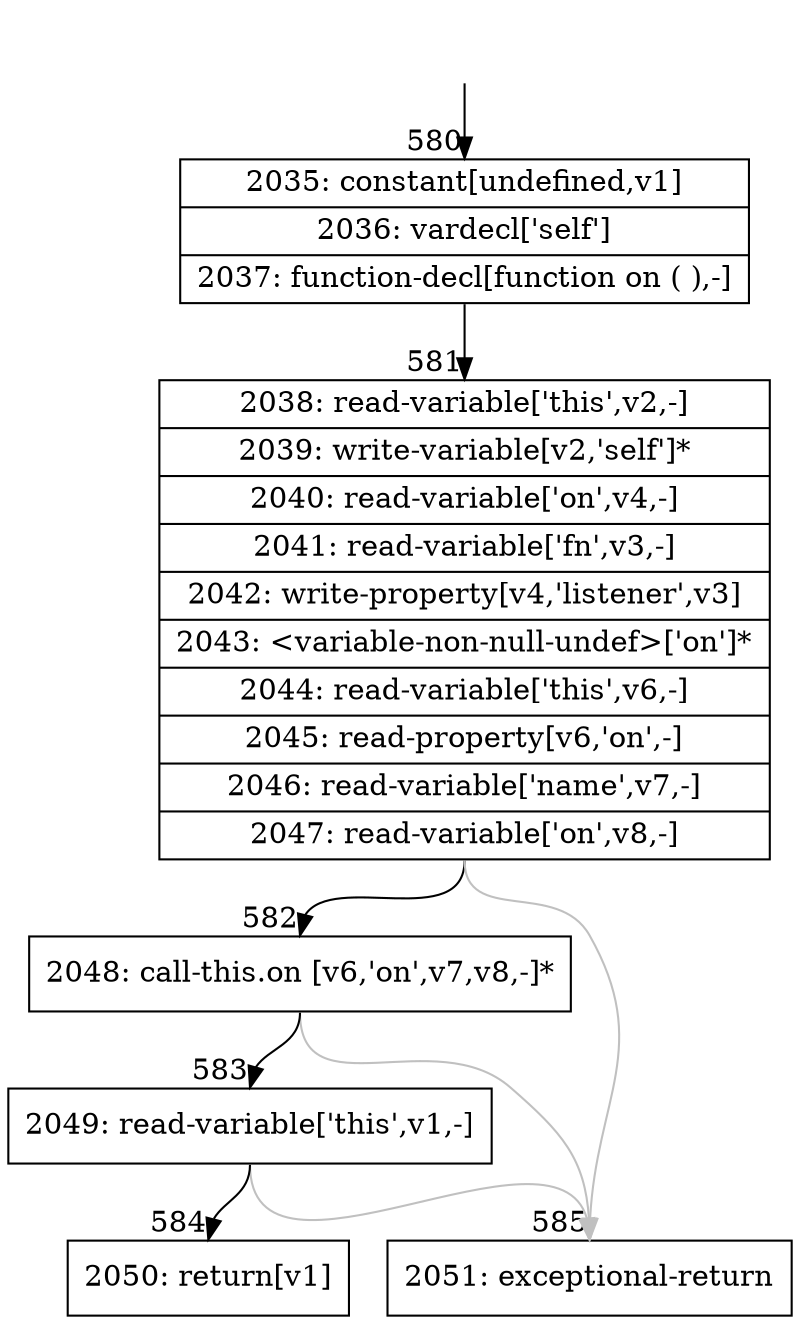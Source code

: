 digraph {
rankdir="TD"
BB_entry44[shape=none,label=""];
BB_entry44 -> BB580 [tailport=s, headport=n, headlabel="    580"]
BB580 [shape=record label="{2035: constant[undefined,v1]|2036: vardecl['self']|2037: function-decl[function on ( ),-]}" ] 
BB580 -> BB581 [tailport=s, headport=n, headlabel="      581"]
BB581 [shape=record label="{2038: read-variable['this',v2,-]|2039: write-variable[v2,'self']*|2040: read-variable['on',v4,-]|2041: read-variable['fn',v3,-]|2042: write-property[v4,'listener',v3]|2043: \<variable-non-null-undef\>['on']*|2044: read-variable['this',v6,-]|2045: read-property[v6,'on',-]|2046: read-variable['name',v7,-]|2047: read-variable['on',v8,-]}" ] 
BB581 -> BB582 [tailport=s, headport=n, headlabel="      582"]
BB581 -> BB585 [tailport=s, headport=n, color=gray, headlabel="      585"]
BB582 [shape=record label="{2048: call-this.on [v6,'on',v7,v8,-]*}" ] 
BB582 -> BB583 [tailport=s, headport=n, headlabel="      583"]
BB582 -> BB585 [tailport=s, headport=n, color=gray]
BB583 [shape=record label="{2049: read-variable['this',v1,-]}" ] 
BB583 -> BB584 [tailport=s, headport=n, headlabel="      584"]
BB583 -> BB585 [tailport=s, headport=n, color=gray]
BB584 [shape=record label="{2050: return[v1]}" ] 
BB585 [shape=record label="{2051: exceptional-return}" ] 
//#$~ 510
}

